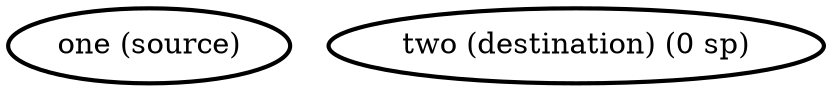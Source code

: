 graph SampleGraph_no_of_paths {
//nodes
one [label="one (source)",color=black,penwidth=2.0];
two [label="two (destination) (0 sp)",color=black,penwidth=2.0];
//edges
}